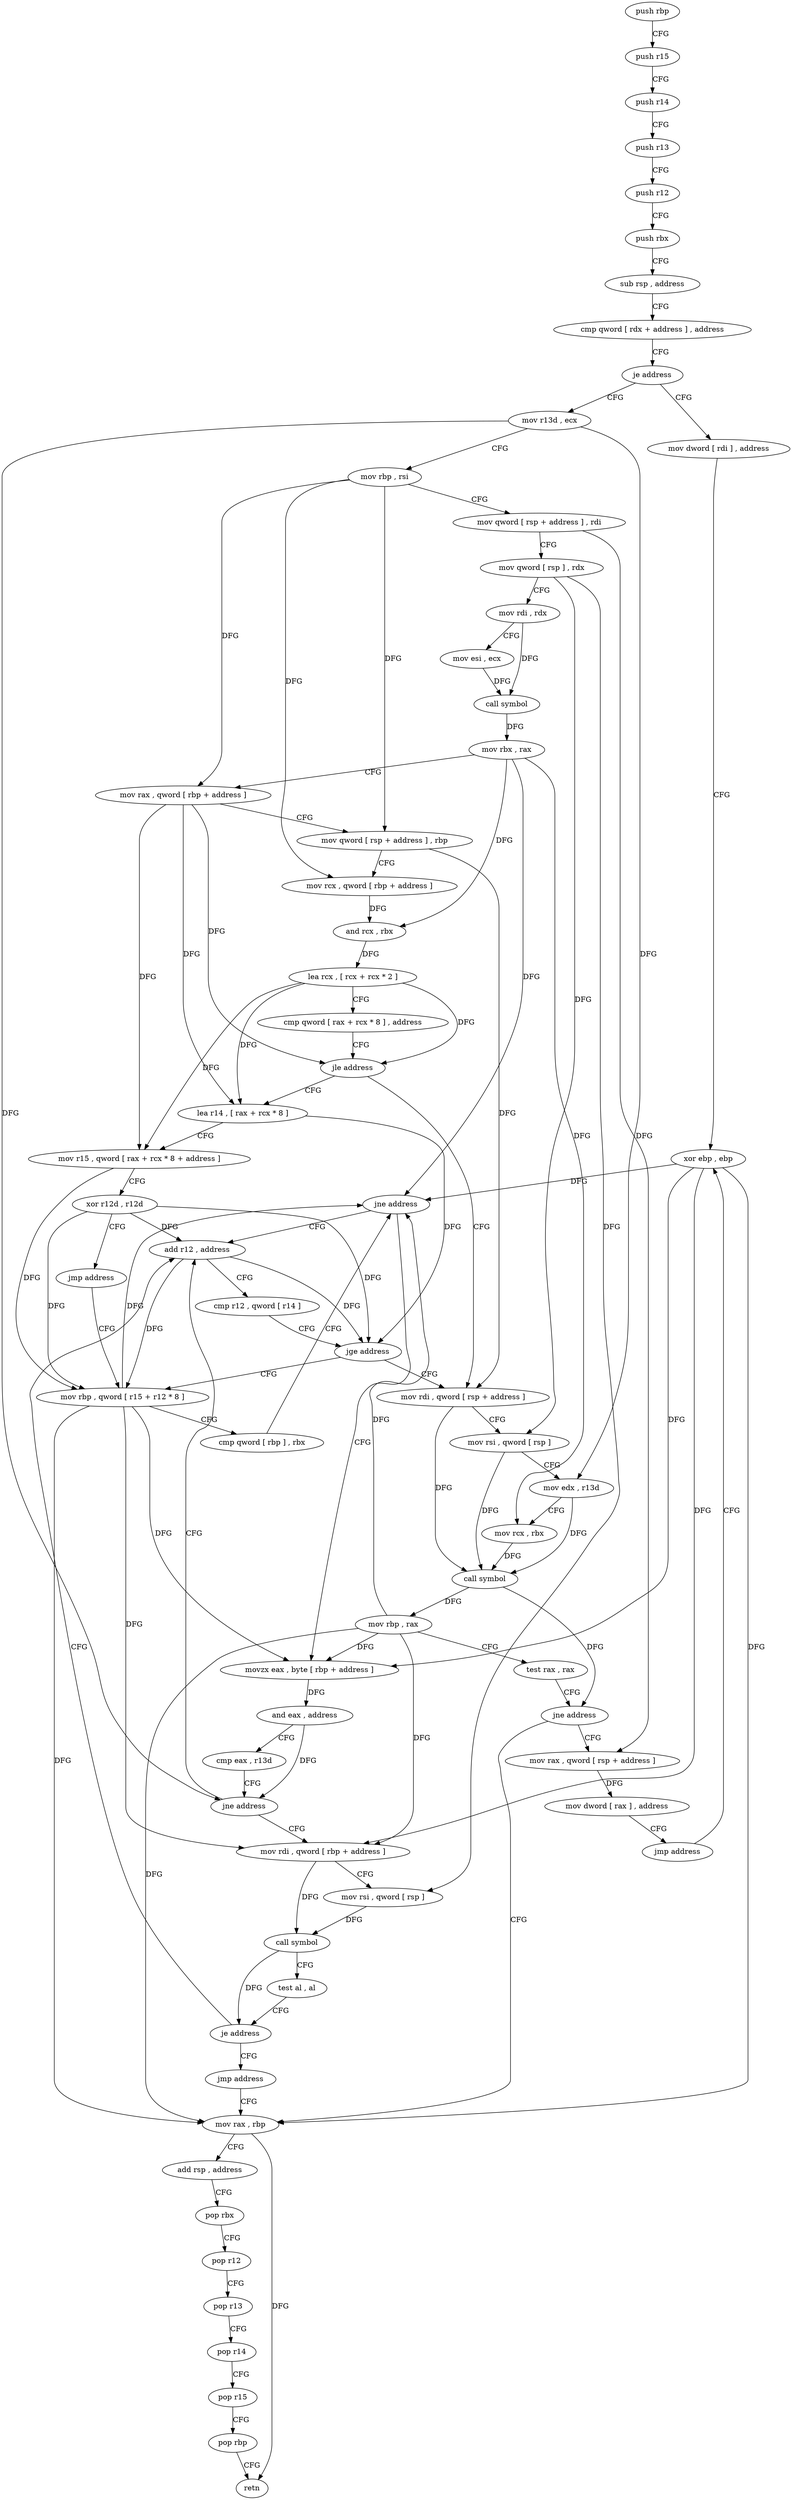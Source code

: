 digraph "func" {
"4241680" [label = "push rbp" ]
"4241681" [label = "push r15" ]
"4241683" [label = "push r14" ]
"4241685" [label = "push r13" ]
"4241687" [label = "push r12" ]
"4241689" [label = "push rbx" ]
"4241690" [label = "sub rsp , address" ]
"4241694" [label = "cmp qword [ rdx + address ] , address" ]
"4241699" [label = "je address" ]
"4241883" [label = "mov dword [ rdi ] , address" ]
"4241705" [label = "mov r13d , ecx" ]
"4241889" [label = "xor ebp , ebp" ]
"4241708" [label = "mov rbp , rsi" ]
"4241711" [label = "mov qword [ rsp + address ] , rdi" ]
"4241716" [label = "mov qword [ rsp ] , rdx" ]
"4241720" [label = "mov rdi , rdx" ]
"4241723" [label = "mov esi , ecx" ]
"4241725" [label = "call symbol" ]
"4241730" [label = "mov rbx , rax" ]
"4241733" [label = "mov rax , qword [ rbp + address ]" ]
"4241737" [label = "mov qword [ rsp + address ] , rbp" ]
"4241742" [label = "mov rcx , qword [ rbp + address ]" ]
"4241749" [label = "and rcx , rbx" ]
"4241752" [label = "lea rcx , [ rcx + rcx * 2 ]" ]
"4241756" [label = "cmp qword [ rax + rcx * 8 ] , address" ]
"4241761" [label = "jle address" ]
"4241842" [label = "mov rdi , qword [ rsp + address ]" ]
"4241763" [label = "lea r14 , [ rax + rcx * 8 ]" ]
"4241847" [label = "mov rsi , qword [ rsp ]" ]
"4241851" [label = "mov edx , r13d" ]
"4241854" [label = "mov rcx , rbx" ]
"4241857" [label = "call symbol" ]
"4241862" [label = "mov rbp , rax" ]
"4241865" [label = "test rax , rax" ]
"4241868" [label = "jne address" ]
"4241891" [label = "mov rax , rbp" ]
"4241870" [label = "mov rax , qword [ rsp + address ]" ]
"4241767" [label = "mov r15 , qword [ rax + rcx * 8 + address ]" ]
"4241772" [label = "xor r12d , r12d" ]
"4241775" [label = "jmp address" ]
"4241801" [label = "mov rbp , qword [ r15 + r12 * 8 ]" ]
"4241894" [label = "add rsp , address" ]
"4241898" [label = "pop rbx" ]
"4241899" [label = "pop r12" ]
"4241901" [label = "pop r13" ]
"4241903" [label = "pop r14" ]
"4241905" [label = "pop r15" ]
"4241907" [label = "pop rbp" ]
"4241908" [label = "retn" ]
"4241875" [label = "mov dword [ rax ] , address" ]
"4241881" [label = "jmp address" ]
"4241805" [label = "cmp qword [ rbp ] , rbx" ]
"4241809" [label = "jne address" ]
"4241792" [label = "add r12 , address" ]
"4241811" [label = "movzx eax , byte [ rbp + address ]" ]
"4241796" [label = "cmp r12 , qword [ r14 ]" ]
"4241799" [label = "jge address" ]
"4241815" [label = "and eax , address" ]
"4241818" [label = "cmp eax , r13d" ]
"4241821" [label = "jne address" ]
"4241823" [label = "mov rdi , qword [ rbp + address ]" ]
"4241827" [label = "mov rsi , qword [ rsp ]" ]
"4241831" [label = "call symbol" ]
"4241836" [label = "test al , al" ]
"4241838" [label = "je address" ]
"4241840" [label = "jmp address" ]
"4241680" -> "4241681" [ label = "CFG" ]
"4241681" -> "4241683" [ label = "CFG" ]
"4241683" -> "4241685" [ label = "CFG" ]
"4241685" -> "4241687" [ label = "CFG" ]
"4241687" -> "4241689" [ label = "CFG" ]
"4241689" -> "4241690" [ label = "CFG" ]
"4241690" -> "4241694" [ label = "CFG" ]
"4241694" -> "4241699" [ label = "CFG" ]
"4241699" -> "4241883" [ label = "CFG" ]
"4241699" -> "4241705" [ label = "CFG" ]
"4241883" -> "4241889" [ label = "CFG" ]
"4241705" -> "4241708" [ label = "CFG" ]
"4241705" -> "4241851" [ label = "DFG" ]
"4241705" -> "4241821" [ label = "DFG" ]
"4241889" -> "4241891" [ label = "DFG" ]
"4241889" -> "4241809" [ label = "DFG" ]
"4241889" -> "4241811" [ label = "DFG" ]
"4241889" -> "4241823" [ label = "DFG" ]
"4241708" -> "4241711" [ label = "CFG" ]
"4241708" -> "4241733" [ label = "DFG" ]
"4241708" -> "4241737" [ label = "DFG" ]
"4241708" -> "4241742" [ label = "DFG" ]
"4241711" -> "4241716" [ label = "CFG" ]
"4241711" -> "4241870" [ label = "DFG" ]
"4241716" -> "4241720" [ label = "CFG" ]
"4241716" -> "4241847" [ label = "DFG" ]
"4241716" -> "4241827" [ label = "DFG" ]
"4241720" -> "4241723" [ label = "CFG" ]
"4241720" -> "4241725" [ label = "DFG" ]
"4241723" -> "4241725" [ label = "DFG" ]
"4241725" -> "4241730" [ label = "DFG" ]
"4241730" -> "4241733" [ label = "CFG" ]
"4241730" -> "4241749" [ label = "DFG" ]
"4241730" -> "4241854" [ label = "DFG" ]
"4241730" -> "4241809" [ label = "DFG" ]
"4241733" -> "4241737" [ label = "CFG" ]
"4241733" -> "4241761" [ label = "DFG" ]
"4241733" -> "4241763" [ label = "DFG" ]
"4241733" -> "4241767" [ label = "DFG" ]
"4241737" -> "4241742" [ label = "CFG" ]
"4241737" -> "4241842" [ label = "DFG" ]
"4241742" -> "4241749" [ label = "DFG" ]
"4241749" -> "4241752" [ label = "DFG" ]
"4241752" -> "4241756" [ label = "CFG" ]
"4241752" -> "4241761" [ label = "DFG" ]
"4241752" -> "4241763" [ label = "DFG" ]
"4241752" -> "4241767" [ label = "DFG" ]
"4241756" -> "4241761" [ label = "CFG" ]
"4241761" -> "4241842" [ label = "CFG" ]
"4241761" -> "4241763" [ label = "CFG" ]
"4241842" -> "4241847" [ label = "CFG" ]
"4241842" -> "4241857" [ label = "DFG" ]
"4241763" -> "4241767" [ label = "CFG" ]
"4241763" -> "4241799" [ label = "DFG" ]
"4241847" -> "4241851" [ label = "CFG" ]
"4241847" -> "4241857" [ label = "DFG" ]
"4241851" -> "4241854" [ label = "CFG" ]
"4241851" -> "4241857" [ label = "DFG" ]
"4241854" -> "4241857" [ label = "DFG" ]
"4241857" -> "4241862" [ label = "DFG" ]
"4241857" -> "4241868" [ label = "DFG" ]
"4241862" -> "4241865" [ label = "CFG" ]
"4241862" -> "4241891" [ label = "DFG" ]
"4241862" -> "4241809" [ label = "DFG" ]
"4241862" -> "4241811" [ label = "DFG" ]
"4241862" -> "4241823" [ label = "DFG" ]
"4241865" -> "4241868" [ label = "CFG" ]
"4241868" -> "4241891" [ label = "CFG" ]
"4241868" -> "4241870" [ label = "CFG" ]
"4241891" -> "4241894" [ label = "CFG" ]
"4241891" -> "4241908" [ label = "DFG" ]
"4241870" -> "4241875" [ label = "DFG" ]
"4241767" -> "4241772" [ label = "CFG" ]
"4241767" -> "4241801" [ label = "DFG" ]
"4241772" -> "4241775" [ label = "CFG" ]
"4241772" -> "4241801" [ label = "DFG" ]
"4241772" -> "4241792" [ label = "DFG" ]
"4241772" -> "4241799" [ label = "DFG" ]
"4241775" -> "4241801" [ label = "CFG" ]
"4241801" -> "4241805" [ label = "CFG" ]
"4241801" -> "4241891" [ label = "DFG" ]
"4241801" -> "4241809" [ label = "DFG" ]
"4241801" -> "4241811" [ label = "DFG" ]
"4241801" -> "4241823" [ label = "DFG" ]
"4241894" -> "4241898" [ label = "CFG" ]
"4241898" -> "4241899" [ label = "CFG" ]
"4241899" -> "4241901" [ label = "CFG" ]
"4241901" -> "4241903" [ label = "CFG" ]
"4241903" -> "4241905" [ label = "CFG" ]
"4241905" -> "4241907" [ label = "CFG" ]
"4241907" -> "4241908" [ label = "CFG" ]
"4241875" -> "4241881" [ label = "CFG" ]
"4241881" -> "4241889" [ label = "CFG" ]
"4241805" -> "4241809" [ label = "CFG" ]
"4241809" -> "4241792" [ label = "CFG" ]
"4241809" -> "4241811" [ label = "CFG" ]
"4241792" -> "4241796" [ label = "CFG" ]
"4241792" -> "4241801" [ label = "DFG" ]
"4241792" -> "4241799" [ label = "DFG" ]
"4241811" -> "4241815" [ label = "DFG" ]
"4241796" -> "4241799" [ label = "CFG" ]
"4241799" -> "4241842" [ label = "CFG" ]
"4241799" -> "4241801" [ label = "CFG" ]
"4241815" -> "4241818" [ label = "CFG" ]
"4241815" -> "4241821" [ label = "DFG" ]
"4241818" -> "4241821" [ label = "CFG" ]
"4241821" -> "4241792" [ label = "CFG" ]
"4241821" -> "4241823" [ label = "CFG" ]
"4241823" -> "4241827" [ label = "CFG" ]
"4241823" -> "4241831" [ label = "DFG" ]
"4241827" -> "4241831" [ label = "DFG" ]
"4241831" -> "4241836" [ label = "CFG" ]
"4241831" -> "4241838" [ label = "DFG" ]
"4241836" -> "4241838" [ label = "CFG" ]
"4241838" -> "4241792" [ label = "CFG" ]
"4241838" -> "4241840" [ label = "CFG" ]
"4241840" -> "4241891" [ label = "CFG" ]
}
